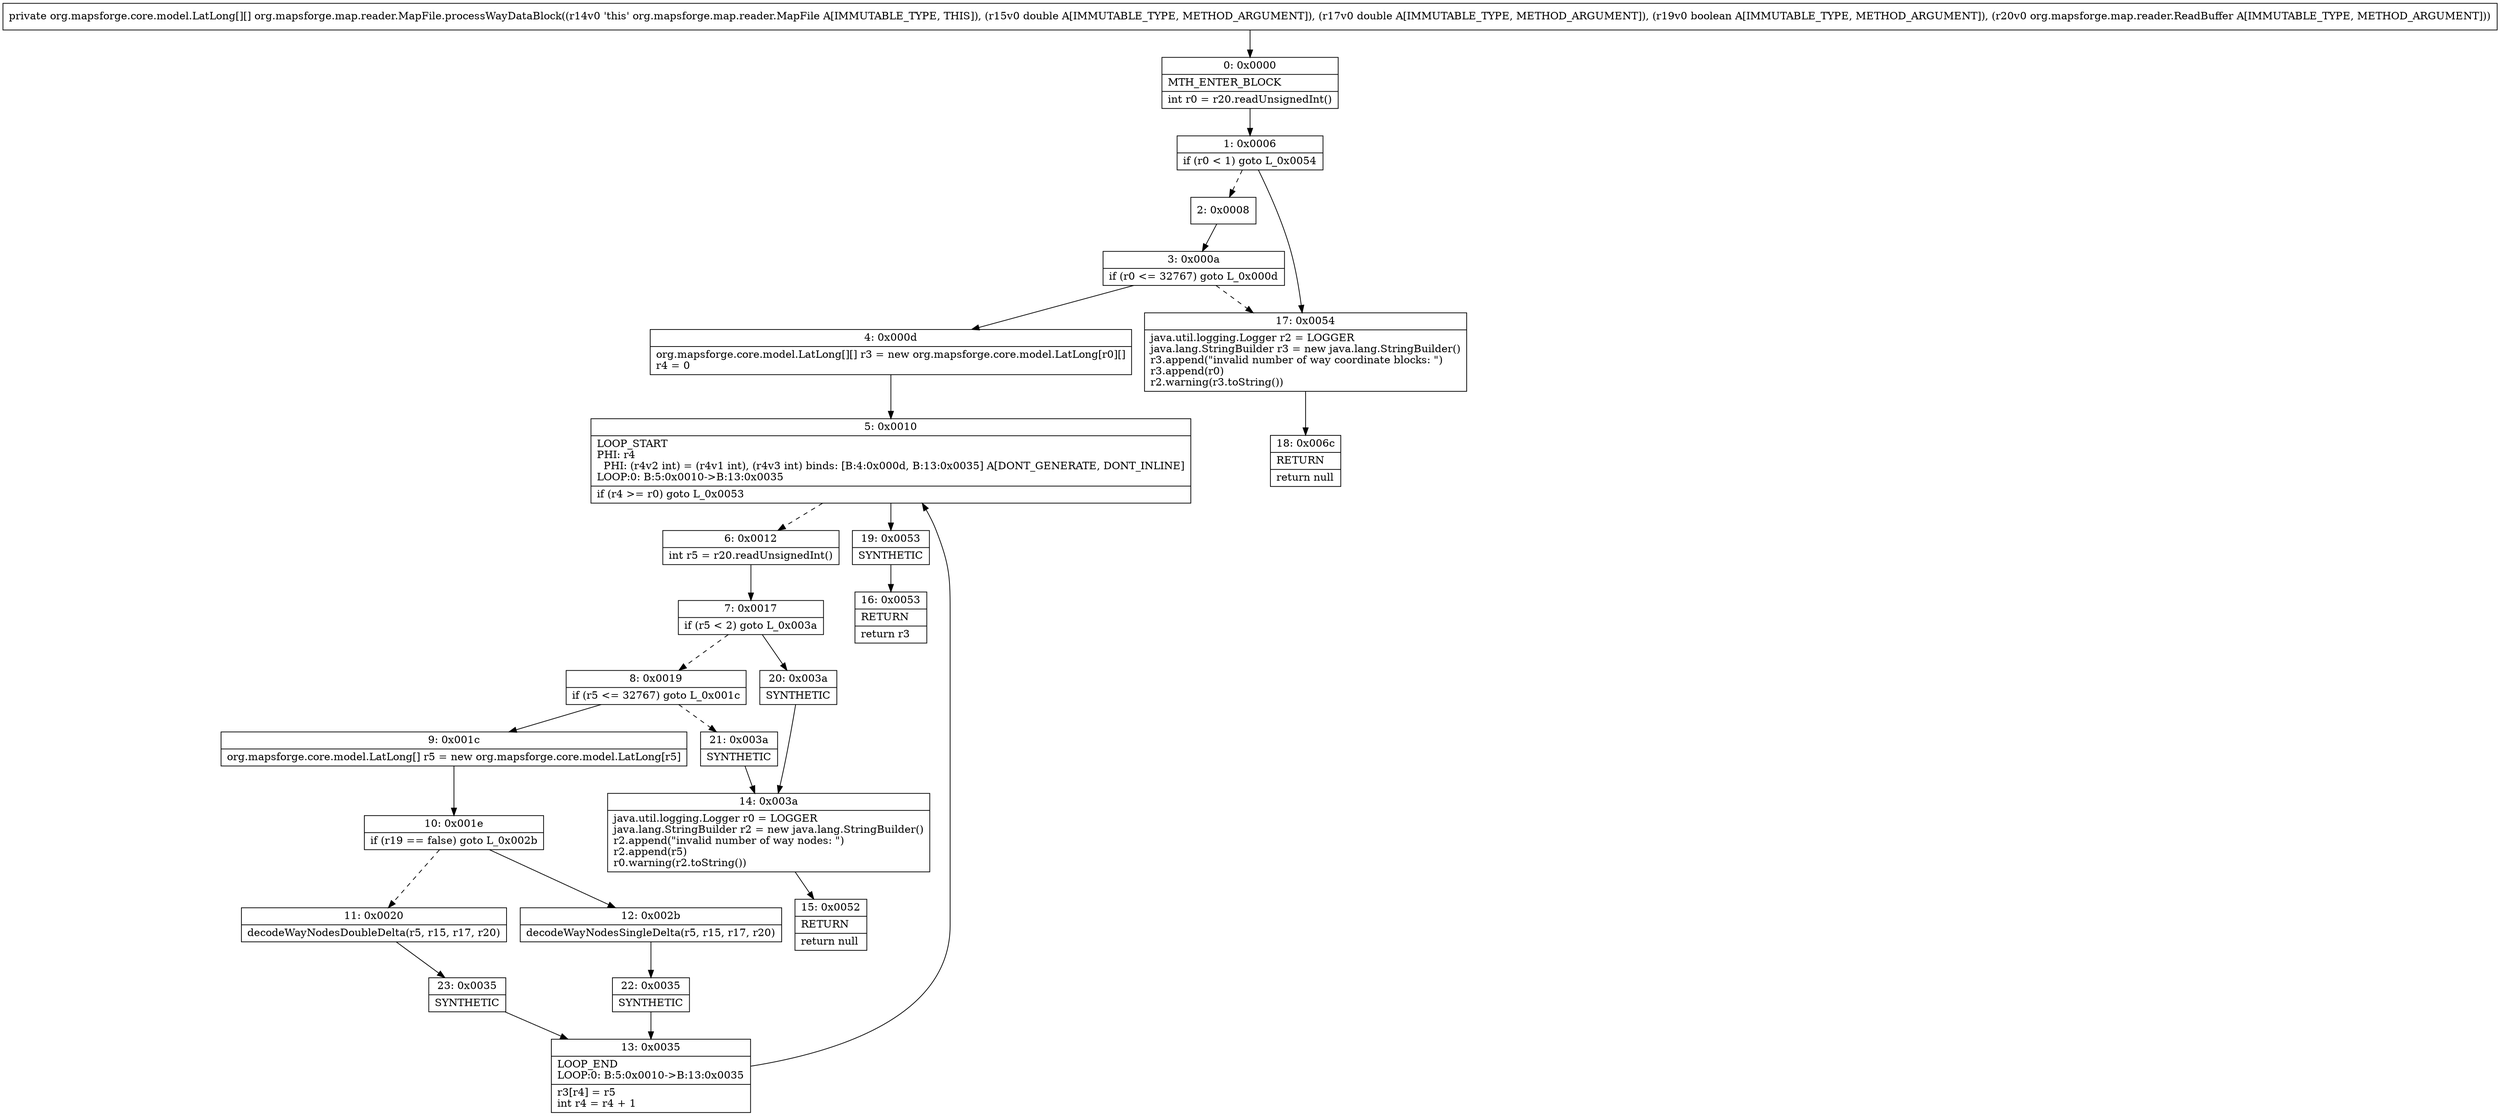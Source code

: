 digraph "CFG fororg.mapsforge.map.reader.MapFile.processWayDataBlock(DDZLorg\/mapsforge\/map\/reader\/ReadBuffer;)[[Lorg\/mapsforge\/core\/model\/LatLong;" {
Node_0 [shape=record,label="{0\:\ 0x0000|MTH_ENTER_BLOCK\l|int r0 = r20.readUnsignedInt()\l}"];
Node_1 [shape=record,label="{1\:\ 0x0006|if (r0 \< 1) goto L_0x0054\l}"];
Node_2 [shape=record,label="{2\:\ 0x0008}"];
Node_3 [shape=record,label="{3\:\ 0x000a|if (r0 \<= 32767) goto L_0x000d\l}"];
Node_4 [shape=record,label="{4\:\ 0x000d|org.mapsforge.core.model.LatLong[][] r3 = new org.mapsforge.core.model.LatLong[r0][]\lr4 = 0\l}"];
Node_5 [shape=record,label="{5\:\ 0x0010|LOOP_START\lPHI: r4 \l  PHI: (r4v2 int) = (r4v1 int), (r4v3 int) binds: [B:4:0x000d, B:13:0x0035] A[DONT_GENERATE, DONT_INLINE]\lLOOP:0: B:5:0x0010\-\>B:13:0x0035\l|if (r4 \>= r0) goto L_0x0053\l}"];
Node_6 [shape=record,label="{6\:\ 0x0012|int r5 = r20.readUnsignedInt()\l}"];
Node_7 [shape=record,label="{7\:\ 0x0017|if (r5 \< 2) goto L_0x003a\l}"];
Node_8 [shape=record,label="{8\:\ 0x0019|if (r5 \<= 32767) goto L_0x001c\l}"];
Node_9 [shape=record,label="{9\:\ 0x001c|org.mapsforge.core.model.LatLong[] r5 = new org.mapsforge.core.model.LatLong[r5]\l}"];
Node_10 [shape=record,label="{10\:\ 0x001e|if (r19 == false) goto L_0x002b\l}"];
Node_11 [shape=record,label="{11\:\ 0x0020|decodeWayNodesDoubleDelta(r5, r15, r17, r20)\l}"];
Node_12 [shape=record,label="{12\:\ 0x002b|decodeWayNodesSingleDelta(r5, r15, r17, r20)\l}"];
Node_13 [shape=record,label="{13\:\ 0x0035|LOOP_END\lLOOP:0: B:5:0x0010\-\>B:13:0x0035\l|r3[r4] = r5\lint r4 = r4 + 1\l}"];
Node_14 [shape=record,label="{14\:\ 0x003a|java.util.logging.Logger r0 = LOGGER\ljava.lang.StringBuilder r2 = new java.lang.StringBuilder()\lr2.append(\"invalid number of way nodes: \")\lr2.append(r5)\lr0.warning(r2.toString())\l}"];
Node_15 [shape=record,label="{15\:\ 0x0052|RETURN\l|return null\l}"];
Node_16 [shape=record,label="{16\:\ 0x0053|RETURN\l|return r3\l}"];
Node_17 [shape=record,label="{17\:\ 0x0054|java.util.logging.Logger r2 = LOGGER\ljava.lang.StringBuilder r3 = new java.lang.StringBuilder()\lr3.append(\"invalid number of way coordinate blocks: \")\lr3.append(r0)\lr2.warning(r3.toString())\l}"];
Node_18 [shape=record,label="{18\:\ 0x006c|RETURN\l|return null\l}"];
Node_19 [shape=record,label="{19\:\ 0x0053|SYNTHETIC\l}"];
Node_20 [shape=record,label="{20\:\ 0x003a|SYNTHETIC\l}"];
Node_21 [shape=record,label="{21\:\ 0x003a|SYNTHETIC\l}"];
Node_22 [shape=record,label="{22\:\ 0x0035|SYNTHETIC\l}"];
Node_23 [shape=record,label="{23\:\ 0x0035|SYNTHETIC\l}"];
MethodNode[shape=record,label="{private org.mapsforge.core.model.LatLong[][] org.mapsforge.map.reader.MapFile.processWayDataBlock((r14v0 'this' org.mapsforge.map.reader.MapFile A[IMMUTABLE_TYPE, THIS]), (r15v0 double A[IMMUTABLE_TYPE, METHOD_ARGUMENT]), (r17v0 double A[IMMUTABLE_TYPE, METHOD_ARGUMENT]), (r19v0 boolean A[IMMUTABLE_TYPE, METHOD_ARGUMENT]), (r20v0 org.mapsforge.map.reader.ReadBuffer A[IMMUTABLE_TYPE, METHOD_ARGUMENT])) }"];
MethodNode -> Node_0;
Node_0 -> Node_1;
Node_1 -> Node_2[style=dashed];
Node_1 -> Node_17;
Node_2 -> Node_3;
Node_3 -> Node_4;
Node_3 -> Node_17[style=dashed];
Node_4 -> Node_5;
Node_5 -> Node_6[style=dashed];
Node_5 -> Node_19;
Node_6 -> Node_7;
Node_7 -> Node_8[style=dashed];
Node_7 -> Node_20;
Node_8 -> Node_9;
Node_8 -> Node_21[style=dashed];
Node_9 -> Node_10;
Node_10 -> Node_11[style=dashed];
Node_10 -> Node_12;
Node_11 -> Node_23;
Node_12 -> Node_22;
Node_13 -> Node_5;
Node_14 -> Node_15;
Node_17 -> Node_18;
Node_19 -> Node_16;
Node_20 -> Node_14;
Node_21 -> Node_14;
Node_22 -> Node_13;
Node_23 -> Node_13;
}

